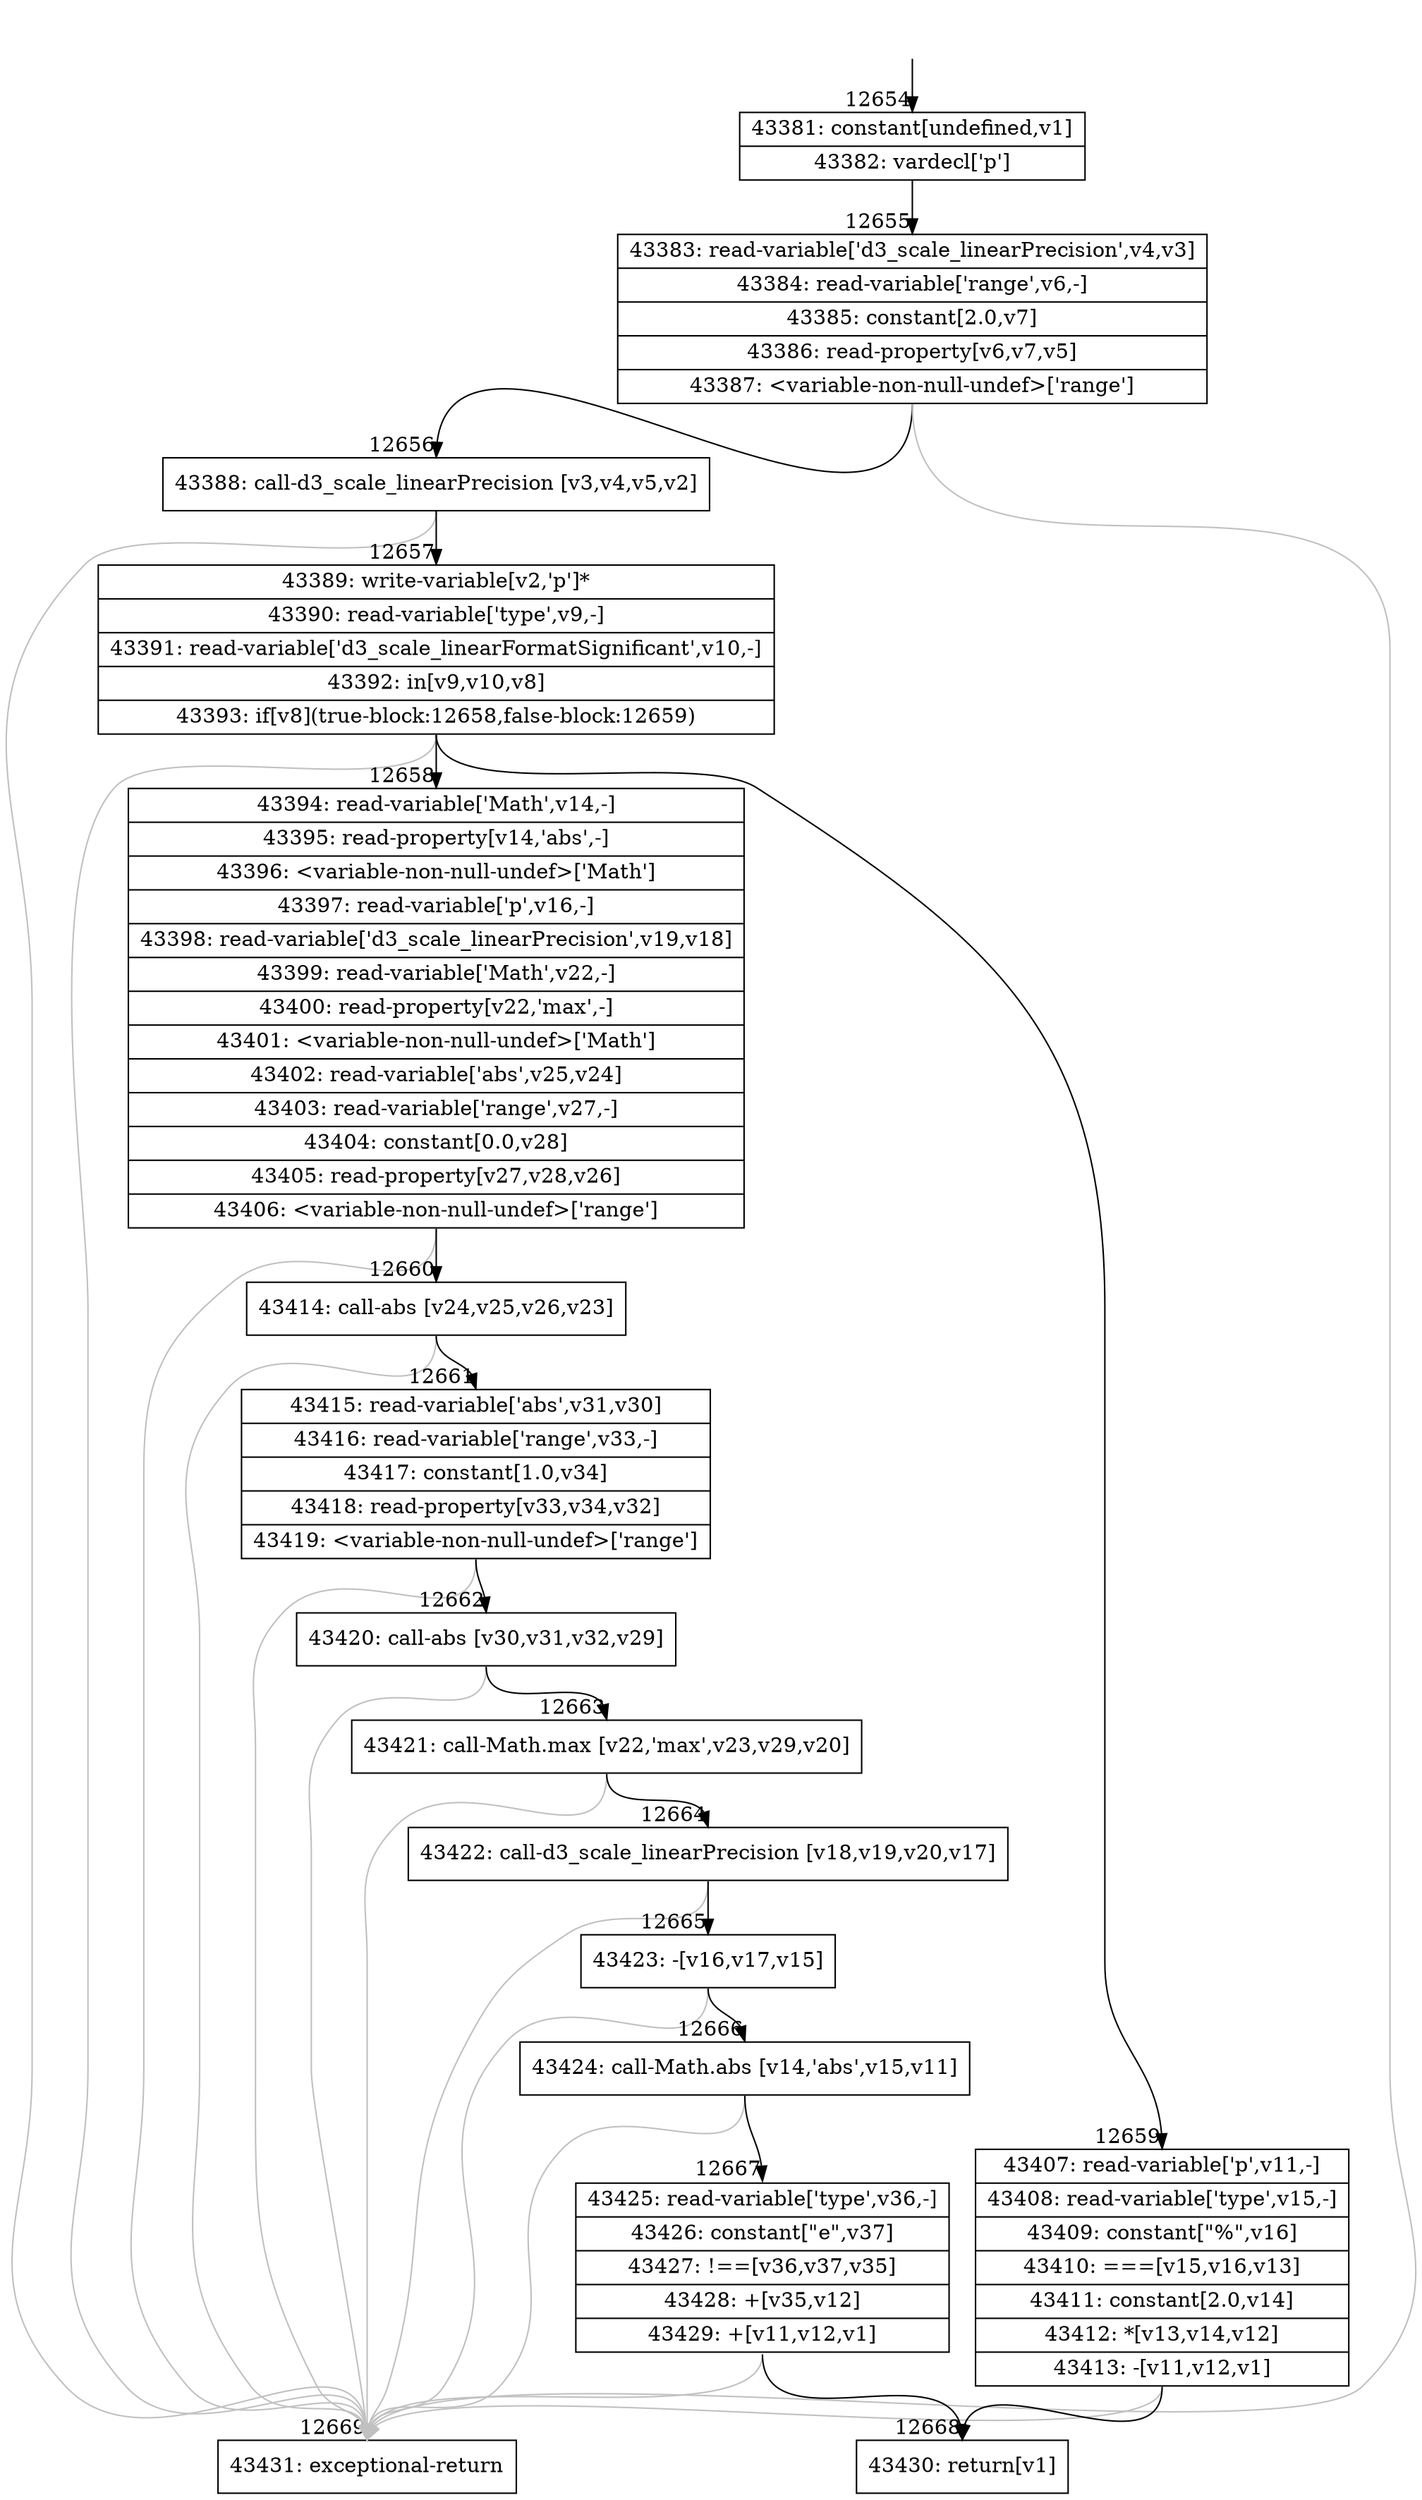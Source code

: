 digraph {
rankdir="TD"
BB_entry1171[shape=none,label=""];
BB_entry1171 -> BB12654 [tailport=s, headport=n, headlabel="    12654"]
BB12654 [shape=record label="{43381: constant[undefined,v1]|43382: vardecl['p']}" ] 
BB12654 -> BB12655 [tailport=s, headport=n, headlabel="      12655"]
BB12655 [shape=record label="{43383: read-variable['d3_scale_linearPrecision',v4,v3]|43384: read-variable['range',v6,-]|43385: constant[2.0,v7]|43386: read-property[v6,v7,v5]|43387: \<variable-non-null-undef\>['range']}" ] 
BB12655 -> BB12656 [tailport=s, headport=n, headlabel="      12656"]
BB12655 -> BB12669 [tailport=s, headport=n, color=gray, headlabel="      12669"]
BB12656 [shape=record label="{43388: call-d3_scale_linearPrecision [v3,v4,v5,v2]}" ] 
BB12656 -> BB12657 [tailport=s, headport=n, headlabel="      12657"]
BB12656 -> BB12669 [tailport=s, headport=n, color=gray]
BB12657 [shape=record label="{43389: write-variable[v2,'p']*|43390: read-variable['type',v9,-]|43391: read-variable['d3_scale_linearFormatSignificant',v10,-]|43392: in[v9,v10,v8]|43393: if[v8](true-block:12658,false-block:12659)}" ] 
BB12657 -> BB12658 [tailport=s, headport=n, headlabel="      12658"]
BB12657 -> BB12659 [tailport=s, headport=n, headlabel="      12659"]
BB12657 -> BB12669 [tailport=s, headport=n, color=gray]
BB12658 [shape=record label="{43394: read-variable['Math',v14,-]|43395: read-property[v14,'abs',-]|43396: \<variable-non-null-undef\>['Math']|43397: read-variable['p',v16,-]|43398: read-variable['d3_scale_linearPrecision',v19,v18]|43399: read-variable['Math',v22,-]|43400: read-property[v22,'max',-]|43401: \<variable-non-null-undef\>['Math']|43402: read-variable['abs',v25,v24]|43403: read-variable['range',v27,-]|43404: constant[0.0,v28]|43405: read-property[v27,v28,v26]|43406: \<variable-non-null-undef\>['range']}" ] 
BB12658 -> BB12660 [tailport=s, headport=n, headlabel="      12660"]
BB12658 -> BB12669 [tailport=s, headport=n, color=gray]
BB12659 [shape=record label="{43407: read-variable['p',v11,-]|43408: read-variable['type',v15,-]|43409: constant[\"%\",v16]|43410: ===[v15,v16,v13]|43411: constant[2.0,v14]|43412: *[v13,v14,v12]|43413: -[v11,v12,v1]}" ] 
BB12659 -> BB12668 [tailport=s, headport=n, headlabel="      12668"]
BB12659 -> BB12669 [tailport=s, headport=n, color=gray]
BB12660 [shape=record label="{43414: call-abs [v24,v25,v26,v23]}" ] 
BB12660 -> BB12661 [tailport=s, headport=n, headlabel="      12661"]
BB12660 -> BB12669 [tailport=s, headport=n, color=gray]
BB12661 [shape=record label="{43415: read-variable['abs',v31,v30]|43416: read-variable['range',v33,-]|43417: constant[1.0,v34]|43418: read-property[v33,v34,v32]|43419: \<variable-non-null-undef\>['range']}" ] 
BB12661 -> BB12662 [tailport=s, headport=n, headlabel="      12662"]
BB12661 -> BB12669 [tailport=s, headport=n, color=gray]
BB12662 [shape=record label="{43420: call-abs [v30,v31,v32,v29]}" ] 
BB12662 -> BB12663 [tailport=s, headport=n, headlabel="      12663"]
BB12662 -> BB12669 [tailport=s, headport=n, color=gray]
BB12663 [shape=record label="{43421: call-Math.max [v22,'max',v23,v29,v20]}" ] 
BB12663 -> BB12664 [tailport=s, headport=n, headlabel="      12664"]
BB12663 -> BB12669 [tailport=s, headport=n, color=gray]
BB12664 [shape=record label="{43422: call-d3_scale_linearPrecision [v18,v19,v20,v17]}" ] 
BB12664 -> BB12665 [tailport=s, headport=n, headlabel="      12665"]
BB12664 -> BB12669 [tailport=s, headport=n, color=gray]
BB12665 [shape=record label="{43423: -[v16,v17,v15]}" ] 
BB12665 -> BB12666 [tailport=s, headport=n, headlabel="      12666"]
BB12665 -> BB12669 [tailport=s, headport=n, color=gray]
BB12666 [shape=record label="{43424: call-Math.abs [v14,'abs',v15,v11]}" ] 
BB12666 -> BB12667 [tailport=s, headport=n, headlabel="      12667"]
BB12666 -> BB12669 [tailport=s, headport=n, color=gray]
BB12667 [shape=record label="{43425: read-variable['type',v36,-]|43426: constant[\"e\",v37]|43427: !==[v36,v37,v35]|43428: +[v35,v12]|43429: +[v11,v12,v1]}" ] 
BB12667 -> BB12668 [tailport=s, headport=n]
BB12667 -> BB12669 [tailport=s, headport=n, color=gray]
BB12668 [shape=record label="{43430: return[v1]}" ] 
BB12669 [shape=record label="{43431: exceptional-return}" ] 
//#$~ 7588
}

